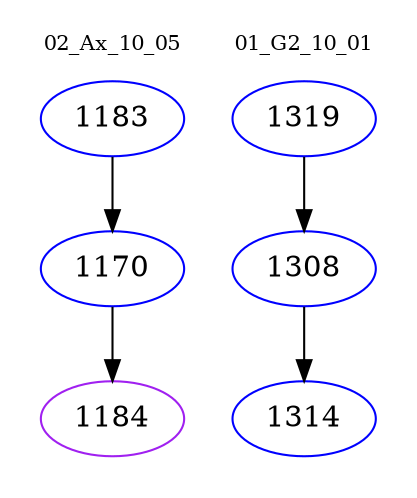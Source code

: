 digraph{
subgraph cluster_0 {
color = white
label = "02_Ax_10_05";
fontsize=10;
T0_1183 [label="1183", color="blue"]
T0_1183 -> T0_1170 [color="black"]
T0_1170 [label="1170", color="blue"]
T0_1170 -> T0_1184 [color="black"]
T0_1184 [label="1184", color="purple"]
}
subgraph cluster_1 {
color = white
label = "01_G2_10_01";
fontsize=10;
T1_1319 [label="1319", color="blue"]
T1_1319 -> T1_1308 [color="black"]
T1_1308 [label="1308", color="blue"]
T1_1308 -> T1_1314 [color="black"]
T1_1314 [label="1314", color="blue"]
}
}
